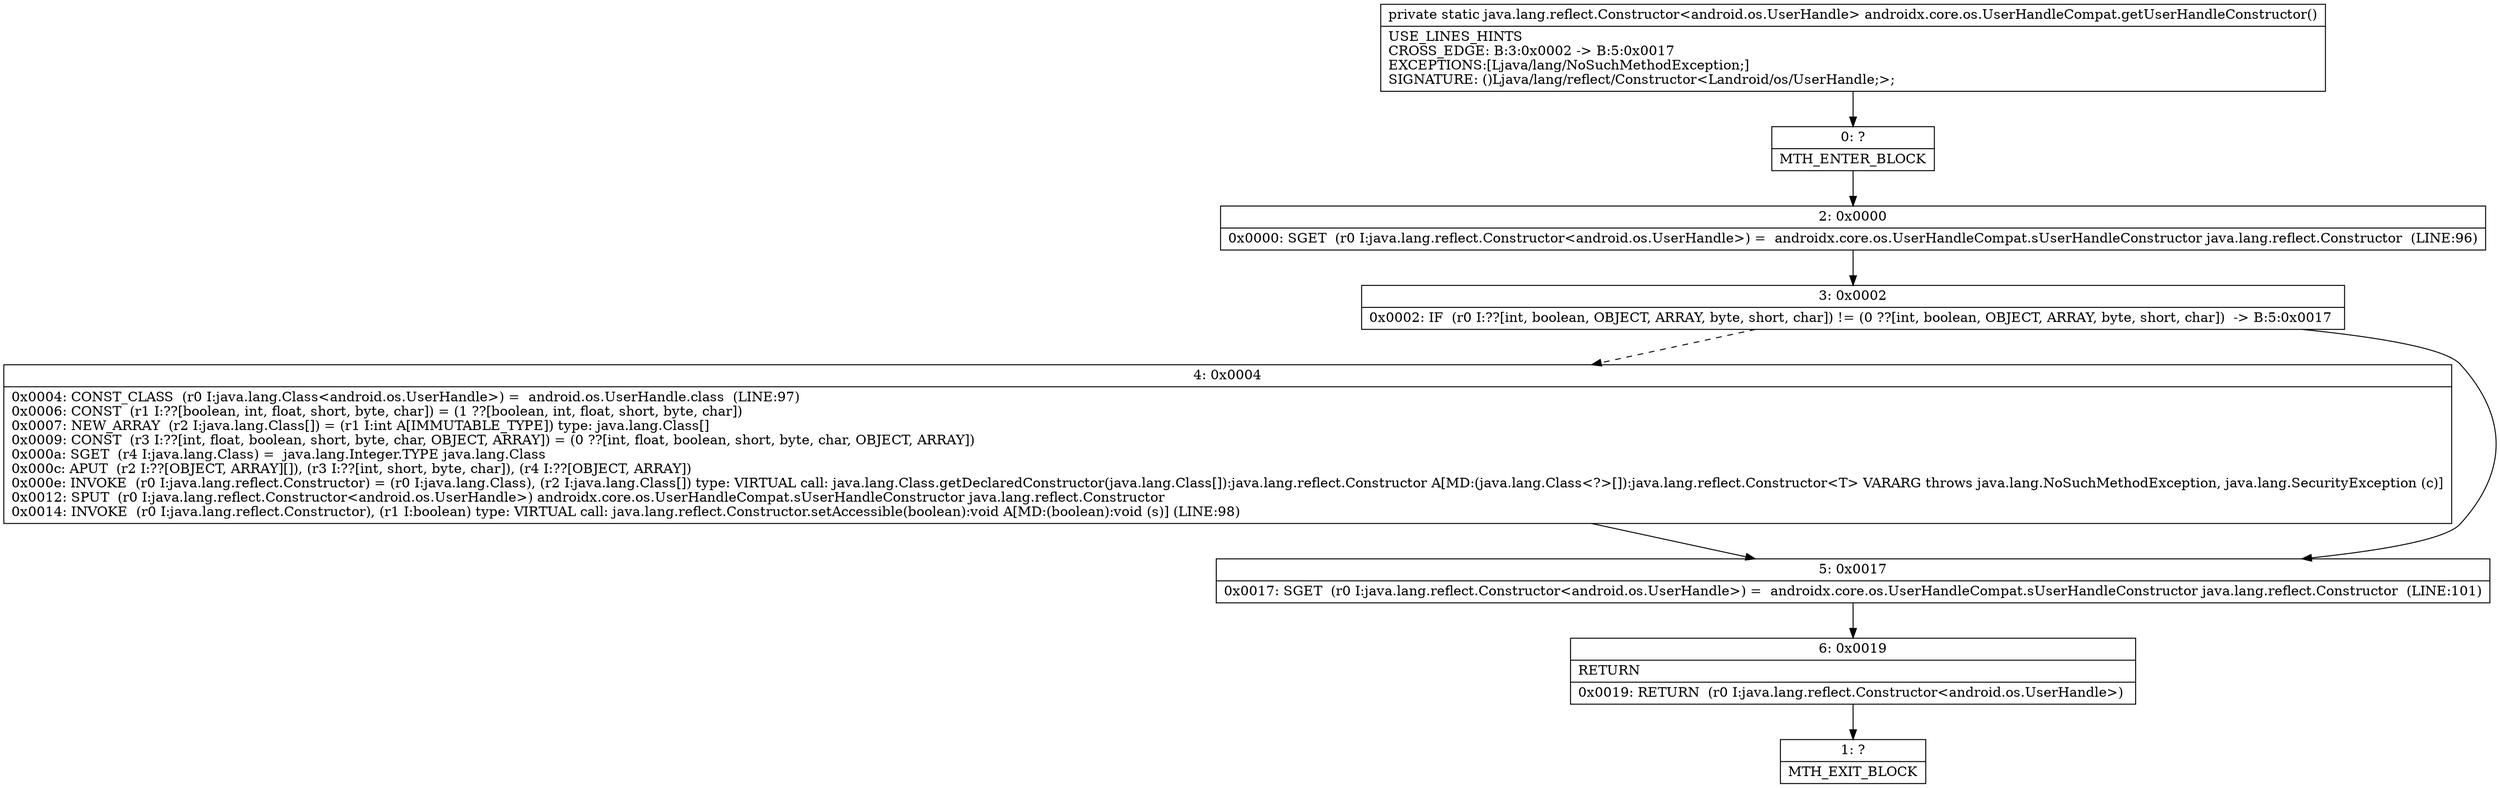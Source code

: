 digraph "CFG forandroidx.core.os.UserHandleCompat.getUserHandleConstructor()Ljava\/lang\/reflect\/Constructor;" {
Node_0 [shape=record,label="{0\:\ ?|MTH_ENTER_BLOCK\l}"];
Node_2 [shape=record,label="{2\:\ 0x0000|0x0000: SGET  (r0 I:java.lang.reflect.Constructor\<android.os.UserHandle\>) =  androidx.core.os.UserHandleCompat.sUserHandleConstructor java.lang.reflect.Constructor  (LINE:96)\l}"];
Node_3 [shape=record,label="{3\:\ 0x0002|0x0002: IF  (r0 I:??[int, boolean, OBJECT, ARRAY, byte, short, char]) != (0 ??[int, boolean, OBJECT, ARRAY, byte, short, char])  \-\> B:5:0x0017 \l}"];
Node_4 [shape=record,label="{4\:\ 0x0004|0x0004: CONST_CLASS  (r0 I:java.lang.Class\<android.os.UserHandle\>) =  android.os.UserHandle.class  (LINE:97)\l0x0006: CONST  (r1 I:??[boolean, int, float, short, byte, char]) = (1 ??[boolean, int, float, short, byte, char]) \l0x0007: NEW_ARRAY  (r2 I:java.lang.Class[]) = (r1 I:int A[IMMUTABLE_TYPE]) type: java.lang.Class[] \l0x0009: CONST  (r3 I:??[int, float, boolean, short, byte, char, OBJECT, ARRAY]) = (0 ??[int, float, boolean, short, byte, char, OBJECT, ARRAY]) \l0x000a: SGET  (r4 I:java.lang.Class) =  java.lang.Integer.TYPE java.lang.Class \l0x000c: APUT  (r2 I:??[OBJECT, ARRAY][]), (r3 I:??[int, short, byte, char]), (r4 I:??[OBJECT, ARRAY]) \l0x000e: INVOKE  (r0 I:java.lang.reflect.Constructor) = (r0 I:java.lang.Class), (r2 I:java.lang.Class[]) type: VIRTUAL call: java.lang.Class.getDeclaredConstructor(java.lang.Class[]):java.lang.reflect.Constructor A[MD:(java.lang.Class\<?\>[]):java.lang.reflect.Constructor\<T\> VARARG throws java.lang.NoSuchMethodException, java.lang.SecurityException (c)]\l0x0012: SPUT  (r0 I:java.lang.reflect.Constructor\<android.os.UserHandle\>) androidx.core.os.UserHandleCompat.sUserHandleConstructor java.lang.reflect.Constructor \l0x0014: INVOKE  (r0 I:java.lang.reflect.Constructor), (r1 I:boolean) type: VIRTUAL call: java.lang.reflect.Constructor.setAccessible(boolean):void A[MD:(boolean):void (s)] (LINE:98)\l}"];
Node_5 [shape=record,label="{5\:\ 0x0017|0x0017: SGET  (r0 I:java.lang.reflect.Constructor\<android.os.UserHandle\>) =  androidx.core.os.UserHandleCompat.sUserHandleConstructor java.lang.reflect.Constructor  (LINE:101)\l}"];
Node_6 [shape=record,label="{6\:\ 0x0019|RETURN\l|0x0019: RETURN  (r0 I:java.lang.reflect.Constructor\<android.os.UserHandle\>) \l}"];
Node_1 [shape=record,label="{1\:\ ?|MTH_EXIT_BLOCK\l}"];
MethodNode[shape=record,label="{private static java.lang.reflect.Constructor\<android.os.UserHandle\> androidx.core.os.UserHandleCompat.getUserHandleConstructor()  | USE_LINES_HINTS\lCROSS_EDGE: B:3:0x0002 \-\> B:5:0x0017\lEXCEPTIONS:[Ljava\/lang\/NoSuchMethodException;]\lSIGNATURE: ()Ljava\/lang\/reflect\/Constructor\<Landroid\/os\/UserHandle;\>;\l}"];
MethodNode -> Node_0;Node_0 -> Node_2;
Node_2 -> Node_3;
Node_3 -> Node_4[style=dashed];
Node_3 -> Node_5;
Node_4 -> Node_5;
Node_5 -> Node_6;
Node_6 -> Node_1;
}


